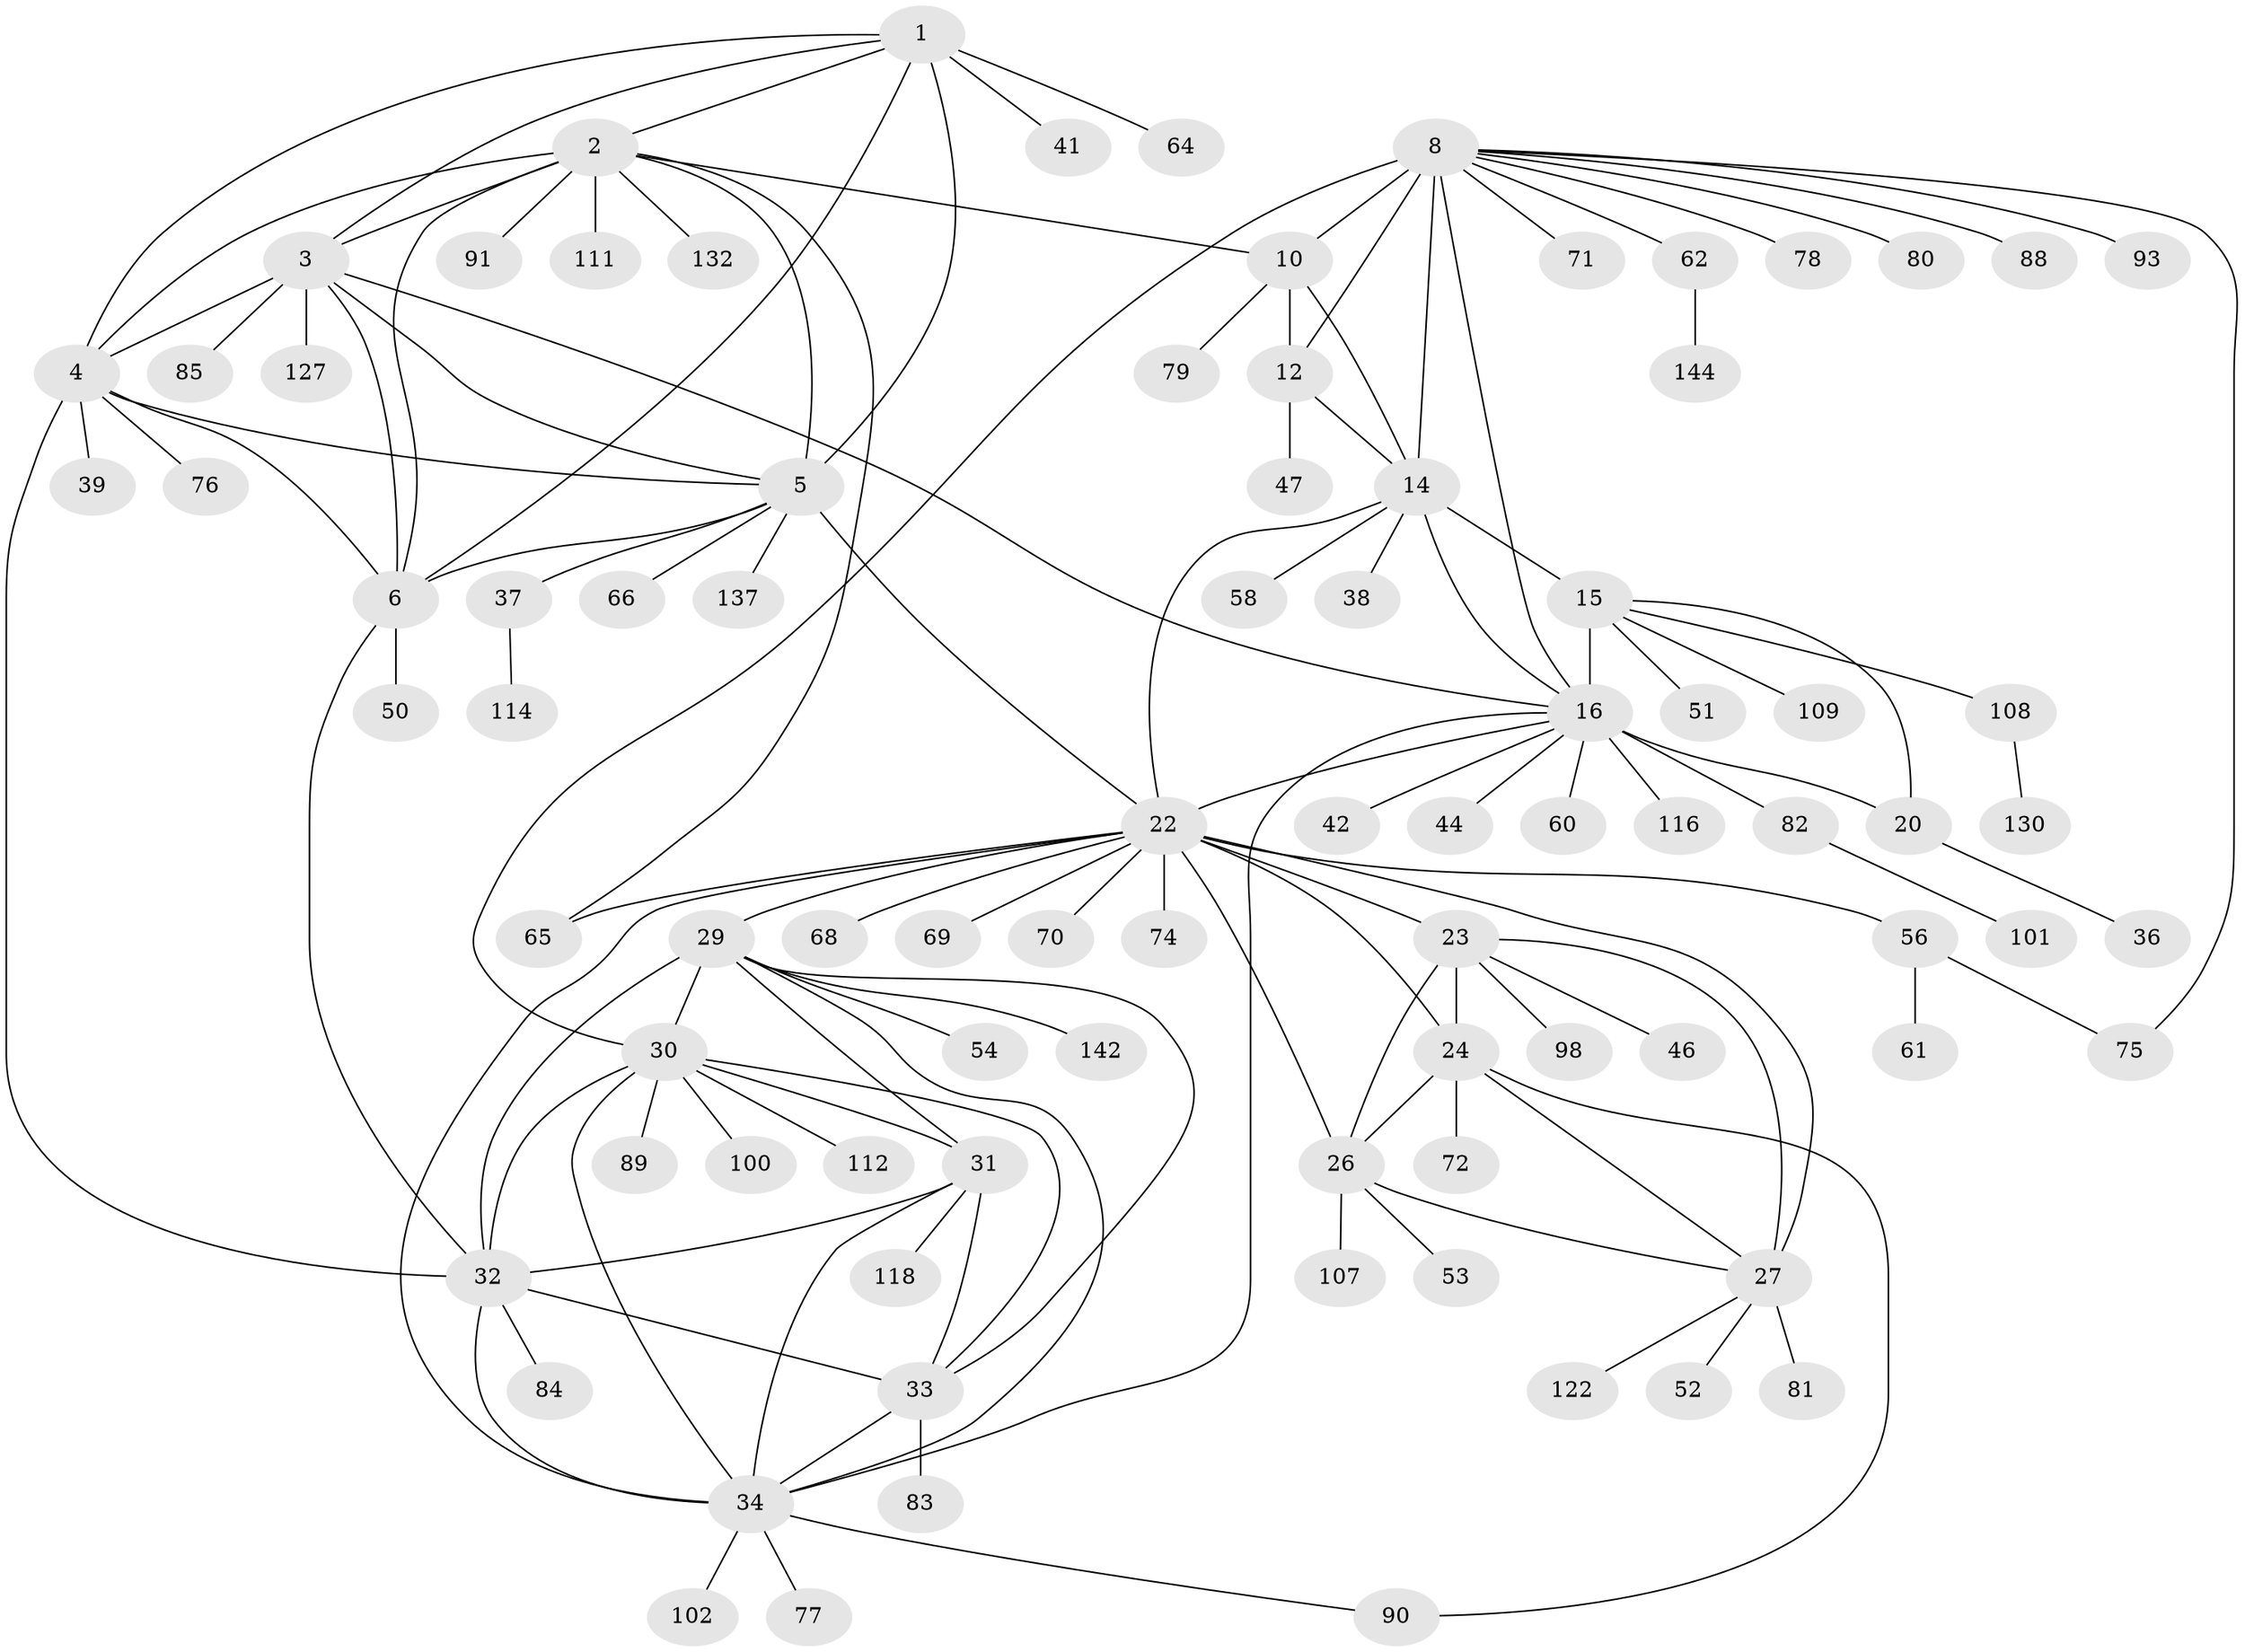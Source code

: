 // original degree distribution, {8: 0.0410958904109589, 11: 0.00684931506849315, 9: 0.08904109589041095, 10: 0.0273972602739726, 12: 0.02054794520547945, 13: 0.0136986301369863, 6: 0.00684931506849315, 7: 0.0273972602739726, 15: 0.00684931506849315, 1: 0.6095890410958904, 2: 0.0958904109589041, 3: 0.0410958904109589, 4: 0.0136986301369863}
// Generated by graph-tools (version 1.1) at 2025/19/03/04/25 18:19:38]
// undirected, 87 vertices, 129 edges
graph export_dot {
graph [start="1"]
  node [color=gray90,style=filled];
  1;
  2;
  3;
  4;
  5;
  6 [super="+131+143+7"];
  8 [super="+126+11+45+9"];
  10 [super="+94+55"];
  12;
  14 [super="+97"];
  15 [super="+19"];
  16 [super="+17+140+121"];
  20;
  22 [super="+25+63+28"];
  23;
  24 [super="+95"];
  26;
  27;
  29;
  30;
  31;
  32 [super="+35+113"];
  33;
  34 [super="+57"];
  36;
  37;
  38;
  39;
  41;
  42;
  44;
  46;
  47;
  50;
  51;
  52;
  53;
  54;
  56 [super="+123"];
  58;
  60;
  61;
  62;
  64;
  65;
  66;
  68;
  69;
  70;
  71;
  72;
  74;
  75;
  76;
  77;
  78;
  79;
  80;
  81;
  82;
  83;
  84;
  85;
  88 [super="+96+125"];
  89;
  90;
  91 [super="+115"];
  93;
  98;
  100;
  101;
  102;
  107;
  108 [super="+124"];
  109;
  111;
  112;
  114;
  116;
  118;
  122;
  127;
  130;
  132;
  137;
  142;
  144;
  1 -- 2;
  1 -- 3;
  1 -- 4;
  1 -- 5;
  1 -- 6 [weight=2];
  1 -- 41;
  1 -- 64;
  2 -- 3;
  2 -- 4;
  2 -- 5;
  2 -- 6 [weight=2];
  2 -- 10;
  2 -- 65;
  2 -- 91;
  2 -- 111;
  2 -- 132;
  3 -- 4;
  3 -- 5;
  3 -- 6 [weight=2];
  3 -- 85;
  3 -- 127;
  3 -- 16;
  4 -- 5;
  4 -- 6 [weight=2];
  4 -- 32;
  4 -- 39;
  4 -- 76;
  5 -- 6 [weight=2];
  5 -- 37;
  5 -- 66;
  5 -- 137;
  5 -- 22;
  6 -- 50;
  6 -- 32;
  8 -- 10 [weight=4];
  8 -- 12 [weight=4];
  8 -- 14 [weight=4];
  8 -- 30;
  8 -- 62;
  8 -- 75;
  8 -- 80;
  8 -- 16;
  8 -- 71;
  8 -- 88;
  8 -- 93;
  8 -- 78;
  10 -- 12;
  10 -- 14;
  10 -- 79;
  12 -- 14;
  12 -- 47;
  14 -- 38;
  14 -- 58;
  14 -- 15;
  14 -- 22;
  14 -- 16;
  15 -- 16 [weight=8];
  15 -- 20 [weight=2];
  15 -- 108;
  15 -- 109;
  15 -- 51;
  16 -- 20 [weight=4];
  16 -- 34;
  16 -- 42;
  16 -- 60;
  16 -- 44;
  16 -- 82;
  16 -- 116;
  16 -- 22 [weight=2];
  20 -- 36;
  22 -- 23 [weight=3];
  22 -- 24 [weight=3];
  22 -- 26 [weight=3];
  22 -- 27 [weight=3];
  22 -- 56;
  22 -- 65;
  22 -- 29;
  22 -- 34 [weight=2];
  22 -- 68;
  22 -- 69;
  22 -- 70;
  22 -- 74;
  23 -- 24;
  23 -- 26;
  23 -- 27;
  23 -- 46;
  23 -- 98;
  24 -- 26;
  24 -- 27;
  24 -- 72;
  24 -- 90;
  26 -- 27;
  26 -- 53;
  26 -- 107;
  27 -- 52;
  27 -- 81;
  27 -- 122;
  29 -- 30;
  29 -- 31;
  29 -- 32 [weight=2];
  29 -- 33;
  29 -- 34;
  29 -- 54;
  29 -- 142;
  30 -- 31;
  30 -- 32 [weight=2];
  30 -- 33;
  30 -- 34;
  30 -- 89;
  30 -- 100;
  30 -- 112;
  31 -- 32 [weight=2];
  31 -- 33;
  31 -- 34;
  31 -- 118;
  32 -- 33 [weight=2];
  32 -- 34 [weight=2];
  32 -- 84;
  33 -- 34;
  33 -- 83;
  34 -- 77;
  34 -- 90;
  34 -- 102;
  37 -- 114;
  56 -- 61;
  56 -- 75;
  62 -- 144;
  82 -- 101;
  108 -- 130;
}
